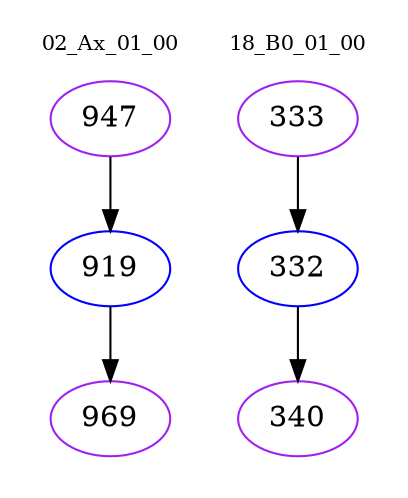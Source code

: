 digraph{
subgraph cluster_0 {
color = white
label = "02_Ax_01_00";
fontsize=10;
T0_947 [label="947", color="purple"]
T0_947 -> T0_919 [color="black"]
T0_919 [label="919", color="blue"]
T0_919 -> T0_969 [color="black"]
T0_969 [label="969", color="purple"]
}
subgraph cluster_1 {
color = white
label = "18_B0_01_00";
fontsize=10;
T1_333 [label="333", color="purple"]
T1_333 -> T1_332 [color="black"]
T1_332 [label="332", color="blue"]
T1_332 -> T1_340 [color="black"]
T1_340 [label="340", color="purple"]
}
}
